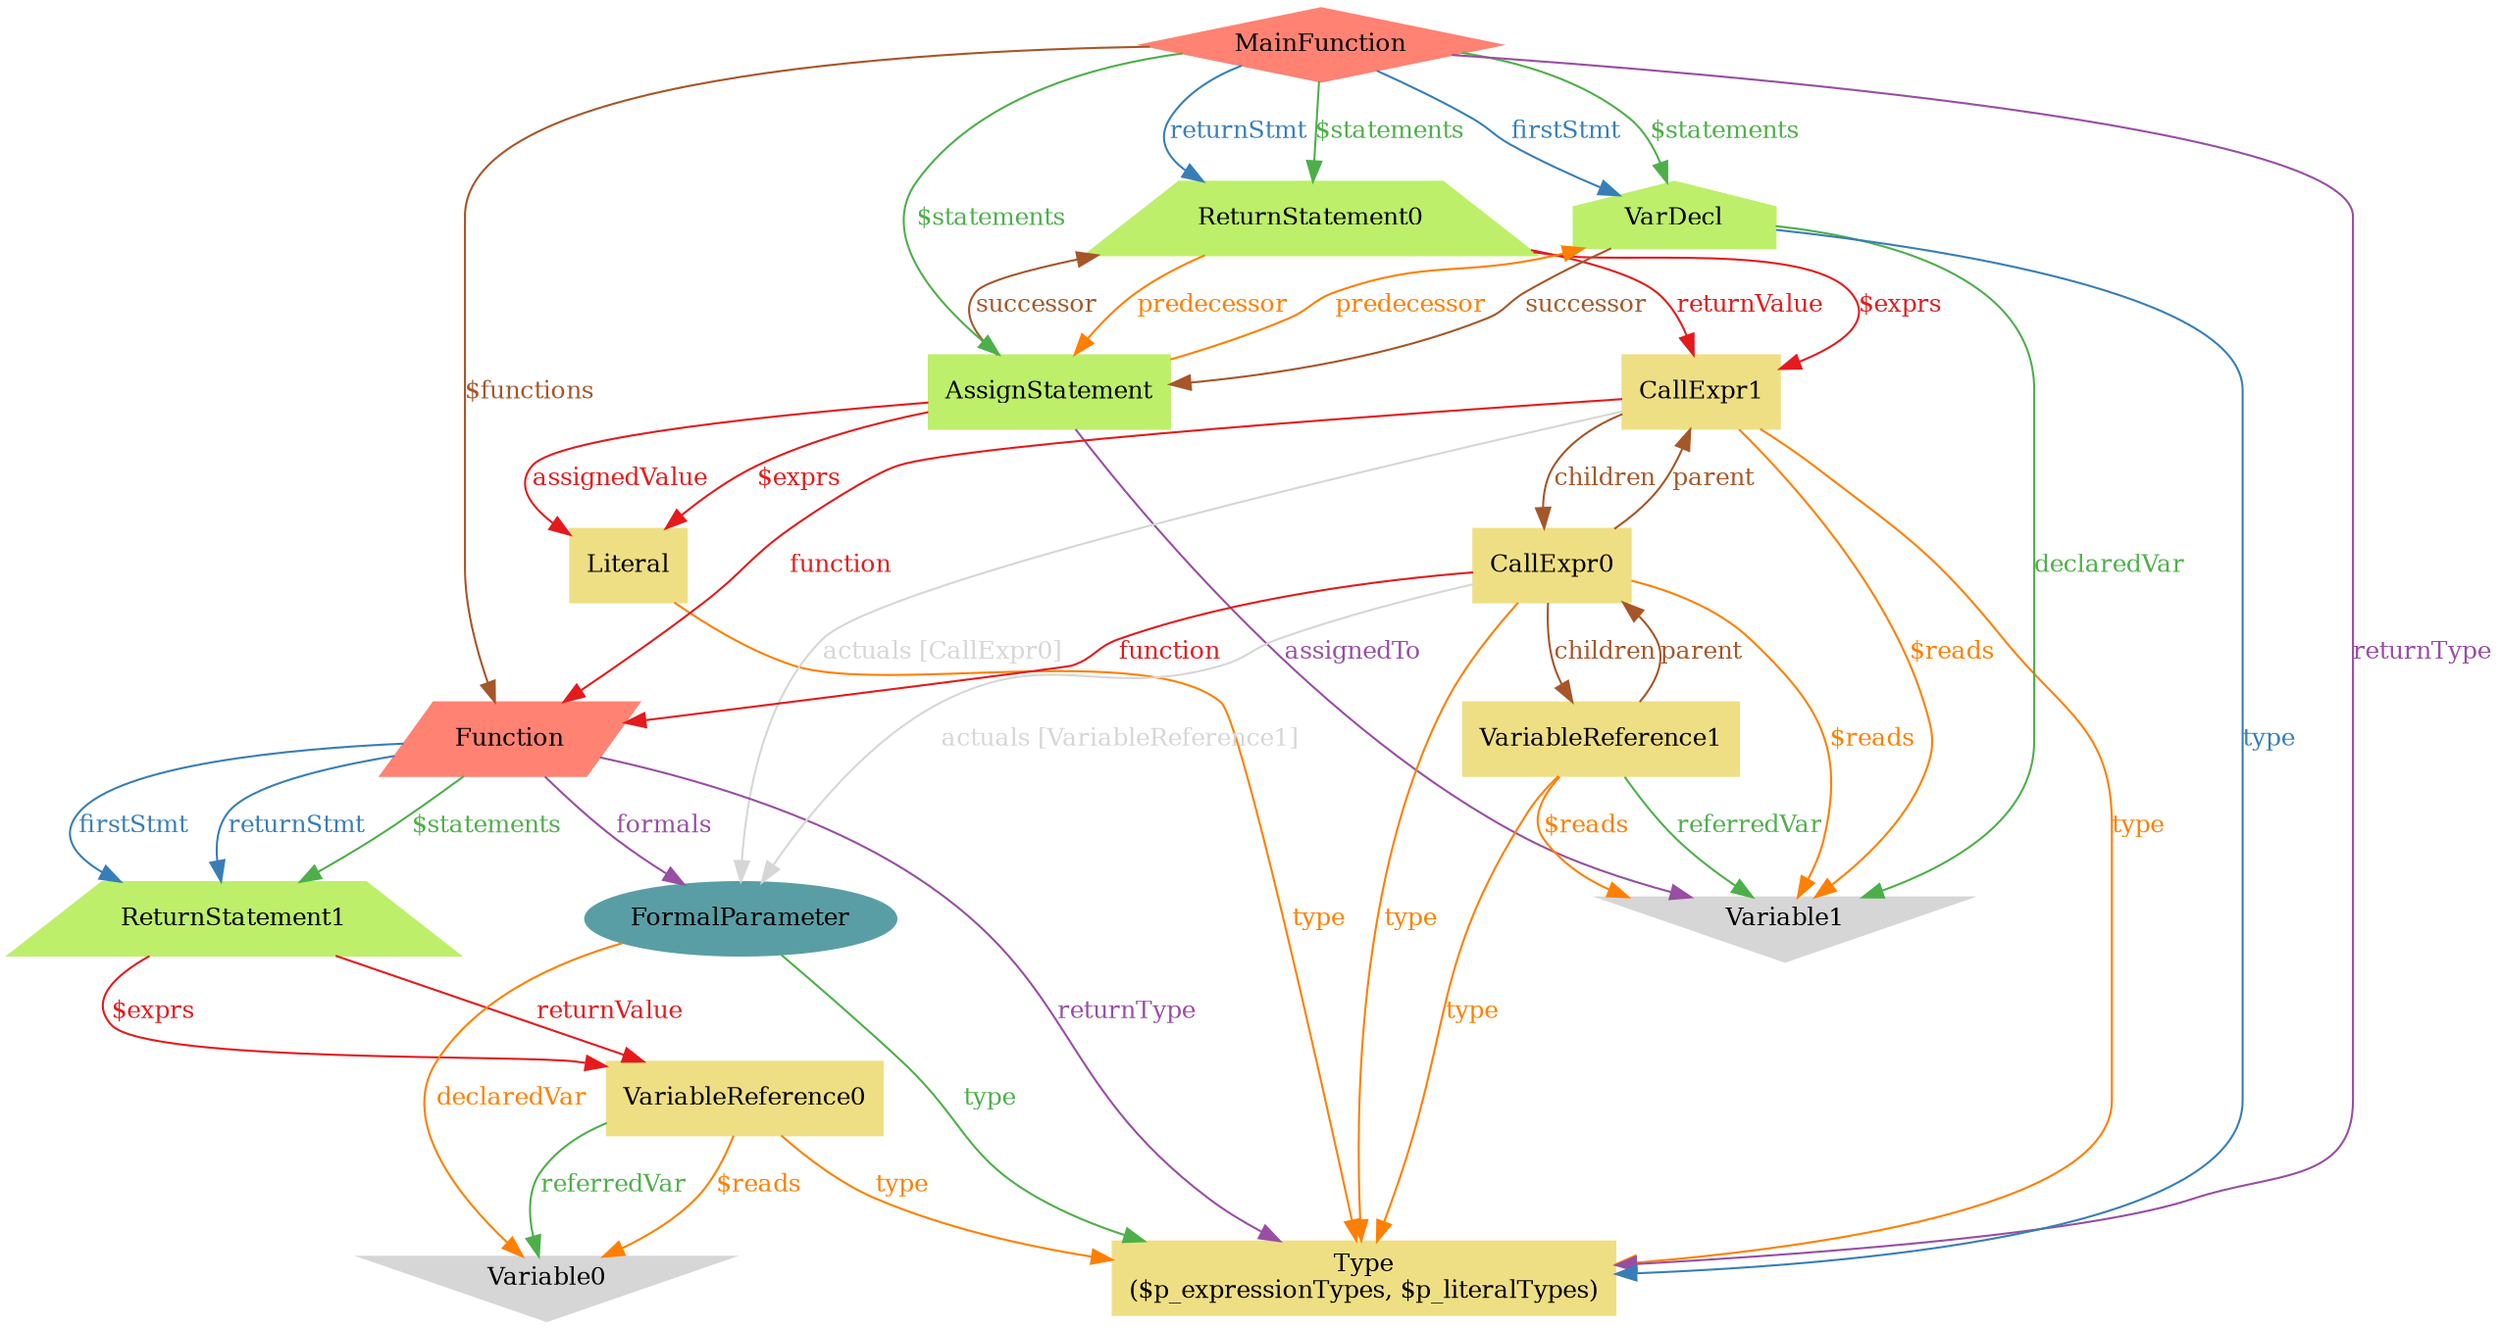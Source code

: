 digraph "graph" {
graph [fontsize=12]
node [fontsize=12]
edge [fontsize=12]
rankdir=TB;
"N11" -> "N1" [uuid = "<AssignStatement, Literal>", color = "#e41a1c", fontcolor = "#e41a1c", style = "solid", label = "$exprs", dir = "forward", weight = "1"]
"N12" -> "N10" [uuid = "<ReturnStatement0, CallExpr1>", color = "#e41a1c", fontcolor = "#e41a1c", style = "solid", label = "$exprs", dir = "forward", weight = "1"]
"N5" -> "N4" [uuid = "<ReturnStatement1, VariableReference0>", color = "#e41a1c", fontcolor = "#e41a1c", style = "solid", label = "$exprs", dir = "forward", weight = "1"]
"N14" -> "N6" [uuid = "<MainFunction, Function>", color = "#a65628", fontcolor = "#a65628", style = "solid", label = "$functions", dir = "forward", weight = "1"]
"N9" -> "N7" [uuid = "<CallExpr0, Variable1>", color = "#ff7f00", fontcolor = "#ff7f00", style = "solid", label = "$reads", dir = "forward", weight = "1"]
"N10" -> "N7" [uuid = "<CallExpr1, Variable1>", color = "#ff7f00", fontcolor = "#ff7f00", style = "solid", label = "$reads", dir = "forward", weight = "1"]
"N4" -> "N2" [uuid = "<VariableReference0, Variable0>", color = "#ff7f00", fontcolor = "#ff7f00", style = "solid", label = "$reads", dir = "forward", weight = "1"]
"N8" -> "N7" [uuid = "<VariableReference1, Variable1>", color = "#ff7f00", fontcolor = "#ff7f00", style = "solid", label = "$reads", dir = "forward", weight = "1"]
"N6" -> "N5" [uuid = "<Function, ReturnStatement1>", color = "#4daf4a", fontcolor = "#4daf4a", style = "solid", label = "$statements", dir = "forward", weight = "1"]
"N14" -> "N11" [uuid = "<MainFunction, AssignStatement>", color = "#4daf4a", fontcolor = "#4daf4a", style = "solid", label = "$statements", dir = "forward", weight = "1"]
"N14" -> "N12" [uuid = "<MainFunction, ReturnStatement0>", color = "#4daf4a", fontcolor = "#4daf4a", style = "solid", label = "$statements", dir = "forward", weight = "1"]
"N14" -> "N13" [uuid = "<MainFunction, VarDecl>", color = "#4daf4a", fontcolor = "#4daf4a", style = "solid", label = "$statements", dir = "forward", weight = "1"]
"N9" -> "N3" [uuid = "<CallExpr0, VariableReference1, FormalParameter>", color = "#d6d6d6", fontcolor = "#d6d6d6", style = "solid", label = "actuals [VariableReference1]", dir = "forward", weight = "1"]
"N10" -> "N3" [uuid = "<CallExpr1, CallExpr0, FormalParameter>", color = "#d6d6d6", fontcolor = "#d6d6d6", style = "solid", label = "actuals [CallExpr0]", dir = "forward", weight = "1"]
"N11" -> "N7" [uuid = "<AssignStatement, Variable1>", color = "#984ea3", fontcolor = "#984ea3", style = "solid", label = "assignedTo", dir = "forward", weight = "1"]
"N11" -> "N1" [uuid = "<AssignStatement, Literal>", color = "#e41a1c", fontcolor = "#e41a1c", style = "solid", label = "assignedValue", dir = "forward", weight = "1"]
"N9" -> "N8" [uuid = "<CallExpr0, VariableReference1>", color = "#a65628", fontcolor = "#a65628", style = "solid", label = "children", dir = "forward", weight = "1"]
"N10" -> "N9" [uuid = "<CallExpr1, CallExpr0>", color = "#a65628", fontcolor = "#a65628", style = "solid", label = "children", dir = "forward", weight = "1"]
"N3" -> "N2" [uuid = "<FormalParameter, Variable0>", color = "#ff7f00", fontcolor = "#ff7f00", style = "solid", label = "declaredVar", dir = "forward", weight = "1"]
"N13" -> "N7" [uuid = "<VarDecl, Variable1>", color = "#4daf4a", fontcolor = "#4daf4a", style = "solid", label = "declaredVar", dir = "forward", weight = "1"]
"N6" -> "N5" [uuid = "<Function, ReturnStatement1>", color = "#377eb8", fontcolor = "#377eb8", style = "solid", label = "firstStmt", dir = "forward", weight = "1"]
"N14" -> "N13" [uuid = "<MainFunction, VarDecl>", color = "#377eb8", fontcolor = "#377eb8", style = "solid", label = "firstStmt", dir = "forward", weight = "1"]
"N6" -> "N3" [uuid = "<Function, FormalParameter>", color = "#984ea3", fontcolor = "#984ea3", style = "solid", label = "formals", dir = "forward", weight = "1"]
"N9" -> "N6" [uuid = "<CallExpr0, Function>", color = "#e41a1c", fontcolor = "#e41a1c", style = "solid", label = "function", dir = "forward", weight = "1"]
"N10" -> "N6" [uuid = "<CallExpr1, Function>", color = "#e41a1c", fontcolor = "#e41a1c", style = "solid", label = "function", dir = "forward", weight = "1"]
"N10" -> "N9" [uuid = "<CallExpr0, CallExpr1>", color = "#a65628", fontcolor = "#a65628", style = "solid", label = "parent", dir = "back", weight = "1"]
"N9" -> "N8" [uuid = "<VariableReference1, CallExpr0>", color = "#a65628", fontcolor = "#a65628", style = "solid", label = "parent", dir = "back", weight = "1"]
"N13" -> "N11" [uuid = "<AssignStatement, VarDecl>", color = "#ff7f00", fontcolor = "#ff7f00", style = "solid", label = "predecessor", dir = "back", weight = "1"]
"N12" -> "N11" [uuid = "<ReturnStatement0, AssignStatement>", color = "#ff7f00", fontcolor = "#ff7f00", style = "solid", label = "predecessor", dir = "forward", weight = "1"]
"N4" -> "N2" [uuid = "<VariableReference0, Variable0>", color = "#4daf4a", fontcolor = "#4daf4a", style = "solid", label = "referredVar", dir = "forward", weight = "1"]
"N8" -> "N7" [uuid = "<VariableReference1, Variable1>", color = "#4daf4a", fontcolor = "#4daf4a", style = "solid", label = "referredVar", dir = "forward", weight = "1"]
"N6" -> "N5" [uuid = "<Function, ReturnStatement1>", color = "#377eb8", fontcolor = "#377eb8", style = "solid", label = "returnStmt", dir = "forward", weight = "1"]
"N14" -> "N12" [uuid = "<MainFunction, ReturnStatement0>", color = "#377eb8", fontcolor = "#377eb8", style = "solid", label = "returnStmt", dir = "forward", weight = "1"]
"N6" -> "N0" [uuid = "<Function, Type>", color = "#984ea3", fontcolor = "#984ea3", style = "solid", label = "returnType", dir = "forward", weight = "1"]
"N14" -> "N0" [uuid = "<MainFunction, Type>", color = "#984ea3", fontcolor = "#984ea3", style = "solid", label = "returnType", dir = "forward", weight = "1"]
"N12" -> "N10" [uuid = "<ReturnStatement0, CallExpr1>", color = "#e41a1c", fontcolor = "#e41a1c", style = "solid", label = "returnValue", dir = "forward", weight = "1"]
"N5" -> "N4" [uuid = "<ReturnStatement1, VariableReference0>", color = "#e41a1c", fontcolor = "#e41a1c", style = "solid", label = "returnValue", dir = "forward", weight = "1"]
"N12" -> "N11" [uuid = "<AssignStatement, ReturnStatement0>", color = "#a65628", fontcolor = "#a65628", style = "solid", label = "successor", dir = "back", weight = "1"]
"N13" -> "N11" [uuid = "<VarDecl, AssignStatement>", color = "#a65628", fontcolor = "#a65628", style = "solid", label = "successor", dir = "forward", weight = "1"]
"N9" -> "N0" [uuid = "<CallExpr0, Type>", color = "#ff7f00", fontcolor = "#ff7f00", style = "solid", label = "type", dir = "forward", weight = "1"]
"N10" -> "N0" [uuid = "<CallExpr1, Type>", color = "#ff7f00", fontcolor = "#ff7f00", style = "solid", label = "type", dir = "forward", weight = "1"]
"N1" -> "N0" [uuid = "<Literal, Type>", color = "#ff7f00", fontcolor = "#ff7f00", style = "solid", label = "type", dir = "forward", weight = "1"]
"N4" -> "N0" [uuid = "<VariableReference0, Type>", color = "#ff7f00", fontcolor = "#ff7f00", style = "solid", label = "type", dir = "forward", weight = "1"]
"N8" -> "N0" [uuid = "<VariableReference1, Type>", color = "#ff7f00", fontcolor = "#ff7f00", style = "solid", label = "type", dir = "forward", weight = "1"]
"N3" -> "N0" [uuid = "<FormalParameter, Type>", color = "#4daf4a", fontcolor = "#4daf4a", style = "solid", label = "type", dir = "forward", weight = "1"]
"N13" -> "N0" [uuid = "<VarDecl, Type>", color = "#377eb8", fontcolor = "#377eb8", style = "solid", label = "type", dir = "forward", weight = "1"]
"N0" [uuid="Type", label="Type\n($p_expressionTypes, $p_literalTypes)", color="#efdf84", fontcolor = "#000000", shape = "box", style = "filled, solid"]
"N1" [uuid="Literal", label="Literal", color="#efdf84", fontcolor = "#000000", shape = "box", style = "filled, solid"]
"N2" [uuid="Variable0", label="Variable0", color="#d6d6d6", fontcolor = "#000000", shape = "invtriangle", style = "filled, solid"]
"N3" [uuid="FormalParameter", label="FormalParameter", color="#5a9ea5", fontcolor = "#000000", shape = "ellipse", style = "filled, solid"]
"N4" [uuid="VariableReference0", label="VariableReference0", color="#efdf84", fontcolor = "#000000", shape = "box", style = "filled, solid"]
"N5" [uuid="ReturnStatement1", label="ReturnStatement1", color="#bdef6b", fontcolor = "#000000", shape = "trapezium", style = "filled, solid"]
"N6" [uuid="Function", label="Function", color="#ff8273", fontcolor = "#000000", shape = "parallelogram", style = "filled, solid"]
"N7" [uuid="Variable1", label="Variable1", color="#d6d6d6", fontcolor = "#000000", shape = "invtriangle", style = "filled, solid"]
"N8" [uuid="VariableReference1", label="VariableReference1", color="#efdf84", fontcolor = "#000000", shape = "box", style = "filled, solid"]
"N9" [uuid="CallExpr0", label="CallExpr0", color="#efdf84", fontcolor = "#000000", shape = "box", style = "filled, solid"]
"N10" [uuid="CallExpr1", label="CallExpr1", color="#efdf84", fontcolor = "#000000", shape = "box", style = "filled, solid"]
"N11" [uuid="AssignStatement", label="AssignStatement", color="#bdef6b", fontcolor = "#000000", shape = "box", style = "filled, solid"]
"N12" [uuid="ReturnStatement0", label="ReturnStatement0", color="#bdef6b", fontcolor = "#000000", shape = "trapezium", style = "filled, solid"]
"N13" [uuid="VarDecl", label="VarDecl", color="#bdef6b", fontcolor = "#000000", shape = "house", style = "filled, solid"]
"N14" [uuid="MainFunction", label="MainFunction", color="#ff8273", fontcolor = "#000000", shape = "diamond", style = "filled, solid"]
}
